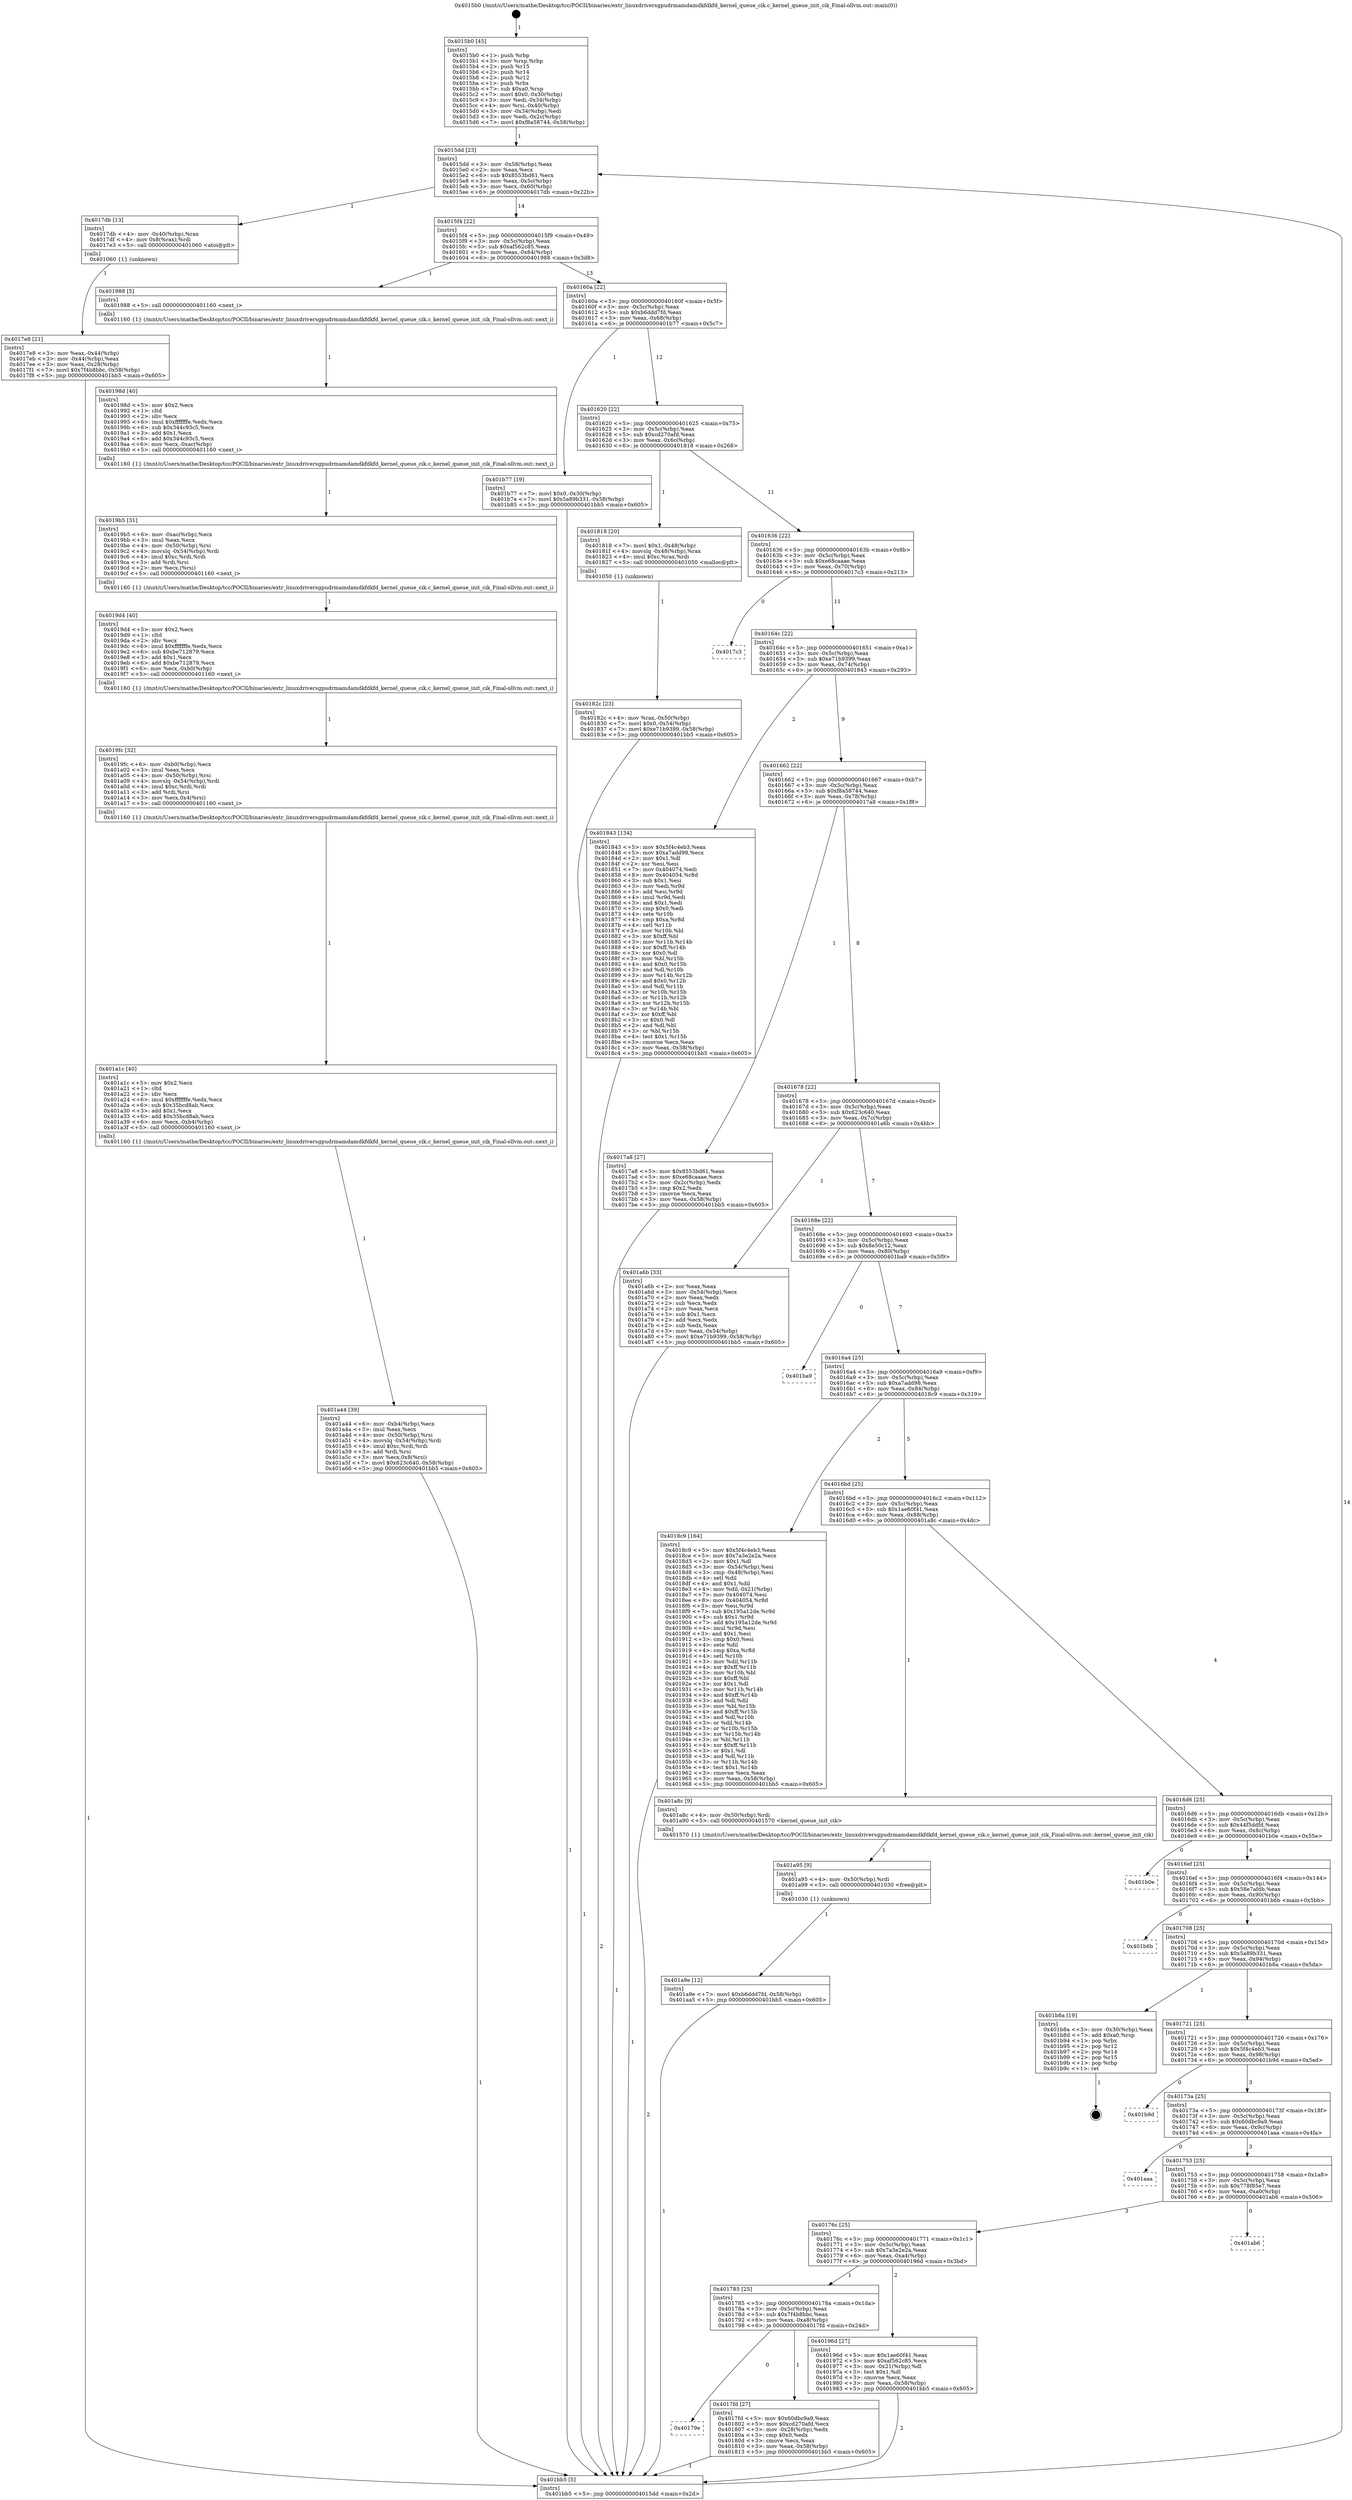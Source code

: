 digraph "0x4015b0" {
  label = "0x4015b0 (/mnt/c/Users/mathe/Desktop/tcc/POCII/binaries/extr_linuxdriversgpudrmamdamdkfdkfd_kernel_queue_cik.c_kernel_queue_init_cik_Final-ollvm.out::main(0))"
  labelloc = "t"
  node[shape=record]

  Entry [label="",width=0.3,height=0.3,shape=circle,fillcolor=black,style=filled]
  "0x4015dd" [label="{
     0x4015dd [23]\l
     | [instrs]\l
     &nbsp;&nbsp;0x4015dd \<+3\>: mov -0x58(%rbp),%eax\l
     &nbsp;&nbsp;0x4015e0 \<+2\>: mov %eax,%ecx\l
     &nbsp;&nbsp;0x4015e2 \<+6\>: sub $0x8553bd61,%ecx\l
     &nbsp;&nbsp;0x4015e8 \<+3\>: mov %eax,-0x5c(%rbp)\l
     &nbsp;&nbsp;0x4015eb \<+3\>: mov %ecx,-0x60(%rbp)\l
     &nbsp;&nbsp;0x4015ee \<+6\>: je 00000000004017db \<main+0x22b\>\l
  }"]
  "0x4017db" [label="{
     0x4017db [13]\l
     | [instrs]\l
     &nbsp;&nbsp;0x4017db \<+4\>: mov -0x40(%rbp),%rax\l
     &nbsp;&nbsp;0x4017df \<+4\>: mov 0x8(%rax),%rdi\l
     &nbsp;&nbsp;0x4017e3 \<+5\>: call 0000000000401060 \<atoi@plt\>\l
     | [calls]\l
     &nbsp;&nbsp;0x401060 \{1\} (unknown)\l
  }"]
  "0x4015f4" [label="{
     0x4015f4 [22]\l
     | [instrs]\l
     &nbsp;&nbsp;0x4015f4 \<+5\>: jmp 00000000004015f9 \<main+0x49\>\l
     &nbsp;&nbsp;0x4015f9 \<+3\>: mov -0x5c(%rbp),%eax\l
     &nbsp;&nbsp;0x4015fc \<+5\>: sub $0xaf562c85,%eax\l
     &nbsp;&nbsp;0x401601 \<+3\>: mov %eax,-0x64(%rbp)\l
     &nbsp;&nbsp;0x401604 \<+6\>: je 0000000000401988 \<main+0x3d8\>\l
  }"]
  Exit [label="",width=0.3,height=0.3,shape=circle,fillcolor=black,style=filled,peripheries=2]
  "0x401988" [label="{
     0x401988 [5]\l
     | [instrs]\l
     &nbsp;&nbsp;0x401988 \<+5\>: call 0000000000401160 \<next_i\>\l
     | [calls]\l
     &nbsp;&nbsp;0x401160 \{1\} (/mnt/c/Users/mathe/Desktop/tcc/POCII/binaries/extr_linuxdriversgpudrmamdamdkfdkfd_kernel_queue_cik.c_kernel_queue_init_cik_Final-ollvm.out::next_i)\l
  }"]
  "0x40160a" [label="{
     0x40160a [22]\l
     | [instrs]\l
     &nbsp;&nbsp;0x40160a \<+5\>: jmp 000000000040160f \<main+0x5f\>\l
     &nbsp;&nbsp;0x40160f \<+3\>: mov -0x5c(%rbp),%eax\l
     &nbsp;&nbsp;0x401612 \<+5\>: sub $0xb6ddd7fd,%eax\l
     &nbsp;&nbsp;0x401617 \<+3\>: mov %eax,-0x68(%rbp)\l
     &nbsp;&nbsp;0x40161a \<+6\>: je 0000000000401b77 \<main+0x5c7\>\l
  }"]
  "0x401a9e" [label="{
     0x401a9e [12]\l
     | [instrs]\l
     &nbsp;&nbsp;0x401a9e \<+7\>: movl $0xb6ddd7fd,-0x58(%rbp)\l
     &nbsp;&nbsp;0x401aa5 \<+5\>: jmp 0000000000401bb5 \<main+0x605\>\l
  }"]
  "0x401b77" [label="{
     0x401b77 [19]\l
     | [instrs]\l
     &nbsp;&nbsp;0x401b77 \<+7\>: movl $0x0,-0x30(%rbp)\l
     &nbsp;&nbsp;0x401b7e \<+7\>: movl $0x5a89b331,-0x58(%rbp)\l
     &nbsp;&nbsp;0x401b85 \<+5\>: jmp 0000000000401bb5 \<main+0x605\>\l
  }"]
  "0x401620" [label="{
     0x401620 [22]\l
     | [instrs]\l
     &nbsp;&nbsp;0x401620 \<+5\>: jmp 0000000000401625 \<main+0x75\>\l
     &nbsp;&nbsp;0x401625 \<+3\>: mov -0x5c(%rbp),%eax\l
     &nbsp;&nbsp;0x401628 \<+5\>: sub $0xcd270afd,%eax\l
     &nbsp;&nbsp;0x40162d \<+3\>: mov %eax,-0x6c(%rbp)\l
     &nbsp;&nbsp;0x401630 \<+6\>: je 0000000000401818 \<main+0x268\>\l
  }"]
  "0x401a95" [label="{
     0x401a95 [9]\l
     | [instrs]\l
     &nbsp;&nbsp;0x401a95 \<+4\>: mov -0x50(%rbp),%rdi\l
     &nbsp;&nbsp;0x401a99 \<+5\>: call 0000000000401030 \<free@plt\>\l
     | [calls]\l
     &nbsp;&nbsp;0x401030 \{1\} (unknown)\l
  }"]
  "0x401818" [label="{
     0x401818 [20]\l
     | [instrs]\l
     &nbsp;&nbsp;0x401818 \<+7\>: movl $0x1,-0x48(%rbp)\l
     &nbsp;&nbsp;0x40181f \<+4\>: movslq -0x48(%rbp),%rax\l
     &nbsp;&nbsp;0x401823 \<+4\>: imul $0xc,%rax,%rdi\l
     &nbsp;&nbsp;0x401827 \<+5\>: call 0000000000401050 \<malloc@plt\>\l
     | [calls]\l
     &nbsp;&nbsp;0x401050 \{1\} (unknown)\l
  }"]
  "0x401636" [label="{
     0x401636 [22]\l
     | [instrs]\l
     &nbsp;&nbsp;0x401636 \<+5\>: jmp 000000000040163b \<main+0x8b\>\l
     &nbsp;&nbsp;0x40163b \<+3\>: mov -0x5c(%rbp),%eax\l
     &nbsp;&nbsp;0x40163e \<+5\>: sub $0xe68caaae,%eax\l
     &nbsp;&nbsp;0x401643 \<+3\>: mov %eax,-0x70(%rbp)\l
     &nbsp;&nbsp;0x401646 \<+6\>: je 00000000004017c3 \<main+0x213\>\l
  }"]
  "0x401a44" [label="{
     0x401a44 [39]\l
     | [instrs]\l
     &nbsp;&nbsp;0x401a44 \<+6\>: mov -0xb4(%rbp),%ecx\l
     &nbsp;&nbsp;0x401a4a \<+3\>: imul %eax,%ecx\l
     &nbsp;&nbsp;0x401a4d \<+4\>: mov -0x50(%rbp),%rsi\l
     &nbsp;&nbsp;0x401a51 \<+4\>: movslq -0x54(%rbp),%rdi\l
     &nbsp;&nbsp;0x401a55 \<+4\>: imul $0xc,%rdi,%rdi\l
     &nbsp;&nbsp;0x401a59 \<+3\>: add %rdi,%rsi\l
     &nbsp;&nbsp;0x401a5c \<+3\>: mov %ecx,0x8(%rsi)\l
     &nbsp;&nbsp;0x401a5f \<+7\>: movl $0x623c640,-0x58(%rbp)\l
     &nbsp;&nbsp;0x401a66 \<+5\>: jmp 0000000000401bb5 \<main+0x605\>\l
  }"]
  "0x4017c3" [label="{
     0x4017c3\l
  }", style=dashed]
  "0x40164c" [label="{
     0x40164c [22]\l
     | [instrs]\l
     &nbsp;&nbsp;0x40164c \<+5\>: jmp 0000000000401651 \<main+0xa1\>\l
     &nbsp;&nbsp;0x401651 \<+3\>: mov -0x5c(%rbp),%eax\l
     &nbsp;&nbsp;0x401654 \<+5\>: sub $0xe71b9399,%eax\l
     &nbsp;&nbsp;0x401659 \<+3\>: mov %eax,-0x74(%rbp)\l
     &nbsp;&nbsp;0x40165c \<+6\>: je 0000000000401843 \<main+0x293\>\l
  }"]
  "0x401a1c" [label="{
     0x401a1c [40]\l
     | [instrs]\l
     &nbsp;&nbsp;0x401a1c \<+5\>: mov $0x2,%ecx\l
     &nbsp;&nbsp;0x401a21 \<+1\>: cltd\l
     &nbsp;&nbsp;0x401a22 \<+2\>: idiv %ecx\l
     &nbsp;&nbsp;0x401a24 \<+6\>: imul $0xfffffffe,%edx,%ecx\l
     &nbsp;&nbsp;0x401a2a \<+6\>: sub $0x35bcd8ab,%ecx\l
     &nbsp;&nbsp;0x401a30 \<+3\>: add $0x1,%ecx\l
     &nbsp;&nbsp;0x401a33 \<+6\>: add $0x35bcd8ab,%ecx\l
     &nbsp;&nbsp;0x401a39 \<+6\>: mov %ecx,-0xb4(%rbp)\l
     &nbsp;&nbsp;0x401a3f \<+5\>: call 0000000000401160 \<next_i\>\l
     | [calls]\l
     &nbsp;&nbsp;0x401160 \{1\} (/mnt/c/Users/mathe/Desktop/tcc/POCII/binaries/extr_linuxdriversgpudrmamdamdkfdkfd_kernel_queue_cik.c_kernel_queue_init_cik_Final-ollvm.out::next_i)\l
  }"]
  "0x401843" [label="{
     0x401843 [134]\l
     | [instrs]\l
     &nbsp;&nbsp;0x401843 \<+5\>: mov $0x5f4c4eb3,%eax\l
     &nbsp;&nbsp;0x401848 \<+5\>: mov $0xa7add98,%ecx\l
     &nbsp;&nbsp;0x40184d \<+2\>: mov $0x1,%dl\l
     &nbsp;&nbsp;0x40184f \<+2\>: xor %esi,%esi\l
     &nbsp;&nbsp;0x401851 \<+7\>: mov 0x404074,%edi\l
     &nbsp;&nbsp;0x401858 \<+8\>: mov 0x404054,%r8d\l
     &nbsp;&nbsp;0x401860 \<+3\>: sub $0x1,%esi\l
     &nbsp;&nbsp;0x401863 \<+3\>: mov %edi,%r9d\l
     &nbsp;&nbsp;0x401866 \<+3\>: add %esi,%r9d\l
     &nbsp;&nbsp;0x401869 \<+4\>: imul %r9d,%edi\l
     &nbsp;&nbsp;0x40186d \<+3\>: and $0x1,%edi\l
     &nbsp;&nbsp;0x401870 \<+3\>: cmp $0x0,%edi\l
     &nbsp;&nbsp;0x401873 \<+4\>: sete %r10b\l
     &nbsp;&nbsp;0x401877 \<+4\>: cmp $0xa,%r8d\l
     &nbsp;&nbsp;0x40187b \<+4\>: setl %r11b\l
     &nbsp;&nbsp;0x40187f \<+3\>: mov %r10b,%bl\l
     &nbsp;&nbsp;0x401882 \<+3\>: xor $0xff,%bl\l
     &nbsp;&nbsp;0x401885 \<+3\>: mov %r11b,%r14b\l
     &nbsp;&nbsp;0x401888 \<+4\>: xor $0xff,%r14b\l
     &nbsp;&nbsp;0x40188c \<+3\>: xor $0x0,%dl\l
     &nbsp;&nbsp;0x40188f \<+3\>: mov %bl,%r15b\l
     &nbsp;&nbsp;0x401892 \<+4\>: and $0x0,%r15b\l
     &nbsp;&nbsp;0x401896 \<+3\>: and %dl,%r10b\l
     &nbsp;&nbsp;0x401899 \<+3\>: mov %r14b,%r12b\l
     &nbsp;&nbsp;0x40189c \<+4\>: and $0x0,%r12b\l
     &nbsp;&nbsp;0x4018a0 \<+3\>: and %dl,%r11b\l
     &nbsp;&nbsp;0x4018a3 \<+3\>: or %r10b,%r15b\l
     &nbsp;&nbsp;0x4018a6 \<+3\>: or %r11b,%r12b\l
     &nbsp;&nbsp;0x4018a9 \<+3\>: xor %r12b,%r15b\l
     &nbsp;&nbsp;0x4018ac \<+3\>: or %r14b,%bl\l
     &nbsp;&nbsp;0x4018af \<+3\>: xor $0xff,%bl\l
     &nbsp;&nbsp;0x4018b2 \<+3\>: or $0x0,%dl\l
     &nbsp;&nbsp;0x4018b5 \<+2\>: and %dl,%bl\l
     &nbsp;&nbsp;0x4018b7 \<+3\>: or %bl,%r15b\l
     &nbsp;&nbsp;0x4018ba \<+4\>: test $0x1,%r15b\l
     &nbsp;&nbsp;0x4018be \<+3\>: cmovne %ecx,%eax\l
     &nbsp;&nbsp;0x4018c1 \<+3\>: mov %eax,-0x58(%rbp)\l
     &nbsp;&nbsp;0x4018c4 \<+5\>: jmp 0000000000401bb5 \<main+0x605\>\l
  }"]
  "0x401662" [label="{
     0x401662 [22]\l
     | [instrs]\l
     &nbsp;&nbsp;0x401662 \<+5\>: jmp 0000000000401667 \<main+0xb7\>\l
     &nbsp;&nbsp;0x401667 \<+3\>: mov -0x5c(%rbp),%eax\l
     &nbsp;&nbsp;0x40166a \<+5\>: sub $0xf8a58744,%eax\l
     &nbsp;&nbsp;0x40166f \<+3\>: mov %eax,-0x78(%rbp)\l
     &nbsp;&nbsp;0x401672 \<+6\>: je 00000000004017a8 \<main+0x1f8\>\l
  }"]
  "0x4019fc" [label="{
     0x4019fc [32]\l
     | [instrs]\l
     &nbsp;&nbsp;0x4019fc \<+6\>: mov -0xb0(%rbp),%ecx\l
     &nbsp;&nbsp;0x401a02 \<+3\>: imul %eax,%ecx\l
     &nbsp;&nbsp;0x401a05 \<+4\>: mov -0x50(%rbp),%rsi\l
     &nbsp;&nbsp;0x401a09 \<+4\>: movslq -0x54(%rbp),%rdi\l
     &nbsp;&nbsp;0x401a0d \<+4\>: imul $0xc,%rdi,%rdi\l
     &nbsp;&nbsp;0x401a11 \<+3\>: add %rdi,%rsi\l
     &nbsp;&nbsp;0x401a14 \<+3\>: mov %ecx,0x4(%rsi)\l
     &nbsp;&nbsp;0x401a17 \<+5\>: call 0000000000401160 \<next_i\>\l
     | [calls]\l
     &nbsp;&nbsp;0x401160 \{1\} (/mnt/c/Users/mathe/Desktop/tcc/POCII/binaries/extr_linuxdriversgpudrmamdamdkfdkfd_kernel_queue_cik.c_kernel_queue_init_cik_Final-ollvm.out::next_i)\l
  }"]
  "0x4017a8" [label="{
     0x4017a8 [27]\l
     | [instrs]\l
     &nbsp;&nbsp;0x4017a8 \<+5\>: mov $0x8553bd61,%eax\l
     &nbsp;&nbsp;0x4017ad \<+5\>: mov $0xe68caaae,%ecx\l
     &nbsp;&nbsp;0x4017b2 \<+3\>: mov -0x2c(%rbp),%edx\l
     &nbsp;&nbsp;0x4017b5 \<+3\>: cmp $0x2,%edx\l
     &nbsp;&nbsp;0x4017b8 \<+3\>: cmovne %ecx,%eax\l
     &nbsp;&nbsp;0x4017bb \<+3\>: mov %eax,-0x58(%rbp)\l
     &nbsp;&nbsp;0x4017be \<+5\>: jmp 0000000000401bb5 \<main+0x605\>\l
  }"]
  "0x401678" [label="{
     0x401678 [22]\l
     | [instrs]\l
     &nbsp;&nbsp;0x401678 \<+5\>: jmp 000000000040167d \<main+0xcd\>\l
     &nbsp;&nbsp;0x40167d \<+3\>: mov -0x5c(%rbp),%eax\l
     &nbsp;&nbsp;0x401680 \<+5\>: sub $0x623c640,%eax\l
     &nbsp;&nbsp;0x401685 \<+3\>: mov %eax,-0x7c(%rbp)\l
     &nbsp;&nbsp;0x401688 \<+6\>: je 0000000000401a6b \<main+0x4bb\>\l
  }"]
  "0x401bb5" [label="{
     0x401bb5 [5]\l
     | [instrs]\l
     &nbsp;&nbsp;0x401bb5 \<+5\>: jmp 00000000004015dd \<main+0x2d\>\l
  }"]
  "0x4015b0" [label="{
     0x4015b0 [45]\l
     | [instrs]\l
     &nbsp;&nbsp;0x4015b0 \<+1\>: push %rbp\l
     &nbsp;&nbsp;0x4015b1 \<+3\>: mov %rsp,%rbp\l
     &nbsp;&nbsp;0x4015b4 \<+2\>: push %r15\l
     &nbsp;&nbsp;0x4015b6 \<+2\>: push %r14\l
     &nbsp;&nbsp;0x4015b8 \<+2\>: push %r12\l
     &nbsp;&nbsp;0x4015ba \<+1\>: push %rbx\l
     &nbsp;&nbsp;0x4015bb \<+7\>: sub $0xa0,%rsp\l
     &nbsp;&nbsp;0x4015c2 \<+7\>: movl $0x0,-0x30(%rbp)\l
     &nbsp;&nbsp;0x4015c9 \<+3\>: mov %edi,-0x34(%rbp)\l
     &nbsp;&nbsp;0x4015cc \<+4\>: mov %rsi,-0x40(%rbp)\l
     &nbsp;&nbsp;0x4015d0 \<+3\>: mov -0x34(%rbp),%edi\l
     &nbsp;&nbsp;0x4015d3 \<+3\>: mov %edi,-0x2c(%rbp)\l
     &nbsp;&nbsp;0x4015d6 \<+7\>: movl $0xf8a58744,-0x58(%rbp)\l
  }"]
  "0x4017e8" [label="{
     0x4017e8 [21]\l
     | [instrs]\l
     &nbsp;&nbsp;0x4017e8 \<+3\>: mov %eax,-0x44(%rbp)\l
     &nbsp;&nbsp;0x4017eb \<+3\>: mov -0x44(%rbp),%eax\l
     &nbsp;&nbsp;0x4017ee \<+3\>: mov %eax,-0x28(%rbp)\l
     &nbsp;&nbsp;0x4017f1 \<+7\>: movl $0x7f4b8bbc,-0x58(%rbp)\l
     &nbsp;&nbsp;0x4017f8 \<+5\>: jmp 0000000000401bb5 \<main+0x605\>\l
  }"]
  "0x4019d4" [label="{
     0x4019d4 [40]\l
     | [instrs]\l
     &nbsp;&nbsp;0x4019d4 \<+5\>: mov $0x2,%ecx\l
     &nbsp;&nbsp;0x4019d9 \<+1\>: cltd\l
     &nbsp;&nbsp;0x4019da \<+2\>: idiv %ecx\l
     &nbsp;&nbsp;0x4019dc \<+6\>: imul $0xfffffffe,%edx,%ecx\l
     &nbsp;&nbsp;0x4019e2 \<+6\>: sub $0xbe712879,%ecx\l
     &nbsp;&nbsp;0x4019e8 \<+3\>: add $0x1,%ecx\l
     &nbsp;&nbsp;0x4019eb \<+6\>: add $0xbe712879,%ecx\l
     &nbsp;&nbsp;0x4019f1 \<+6\>: mov %ecx,-0xb0(%rbp)\l
     &nbsp;&nbsp;0x4019f7 \<+5\>: call 0000000000401160 \<next_i\>\l
     | [calls]\l
     &nbsp;&nbsp;0x401160 \{1\} (/mnt/c/Users/mathe/Desktop/tcc/POCII/binaries/extr_linuxdriversgpudrmamdamdkfdkfd_kernel_queue_cik.c_kernel_queue_init_cik_Final-ollvm.out::next_i)\l
  }"]
  "0x401a6b" [label="{
     0x401a6b [33]\l
     | [instrs]\l
     &nbsp;&nbsp;0x401a6b \<+2\>: xor %eax,%eax\l
     &nbsp;&nbsp;0x401a6d \<+3\>: mov -0x54(%rbp),%ecx\l
     &nbsp;&nbsp;0x401a70 \<+2\>: mov %eax,%edx\l
     &nbsp;&nbsp;0x401a72 \<+2\>: sub %ecx,%edx\l
     &nbsp;&nbsp;0x401a74 \<+2\>: mov %eax,%ecx\l
     &nbsp;&nbsp;0x401a76 \<+3\>: sub $0x1,%ecx\l
     &nbsp;&nbsp;0x401a79 \<+2\>: add %ecx,%edx\l
     &nbsp;&nbsp;0x401a7b \<+2\>: sub %edx,%eax\l
     &nbsp;&nbsp;0x401a7d \<+3\>: mov %eax,-0x54(%rbp)\l
     &nbsp;&nbsp;0x401a80 \<+7\>: movl $0xe71b9399,-0x58(%rbp)\l
     &nbsp;&nbsp;0x401a87 \<+5\>: jmp 0000000000401bb5 \<main+0x605\>\l
  }"]
  "0x40168e" [label="{
     0x40168e [22]\l
     | [instrs]\l
     &nbsp;&nbsp;0x40168e \<+5\>: jmp 0000000000401693 \<main+0xe3\>\l
     &nbsp;&nbsp;0x401693 \<+3\>: mov -0x5c(%rbp),%eax\l
     &nbsp;&nbsp;0x401696 \<+5\>: sub $0x8e50c12,%eax\l
     &nbsp;&nbsp;0x40169b \<+3\>: mov %eax,-0x80(%rbp)\l
     &nbsp;&nbsp;0x40169e \<+6\>: je 0000000000401ba9 \<main+0x5f9\>\l
  }"]
  "0x4019b5" [label="{
     0x4019b5 [31]\l
     | [instrs]\l
     &nbsp;&nbsp;0x4019b5 \<+6\>: mov -0xac(%rbp),%ecx\l
     &nbsp;&nbsp;0x4019bb \<+3\>: imul %eax,%ecx\l
     &nbsp;&nbsp;0x4019be \<+4\>: mov -0x50(%rbp),%rsi\l
     &nbsp;&nbsp;0x4019c2 \<+4\>: movslq -0x54(%rbp),%rdi\l
     &nbsp;&nbsp;0x4019c6 \<+4\>: imul $0xc,%rdi,%rdi\l
     &nbsp;&nbsp;0x4019ca \<+3\>: add %rdi,%rsi\l
     &nbsp;&nbsp;0x4019cd \<+2\>: mov %ecx,(%rsi)\l
     &nbsp;&nbsp;0x4019cf \<+5\>: call 0000000000401160 \<next_i\>\l
     | [calls]\l
     &nbsp;&nbsp;0x401160 \{1\} (/mnt/c/Users/mathe/Desktop/tcc/POCII/binaries/extr_linuxdriversgpudrmamdamdkfdkfd_kernel_queue_cik.c_kernel_queue_init_cik_Final-ollvm.out::next_i)\l
  }"]
  "0x401ba9" [label="{
     0x401ba9\l
  }", style=dashed]
  "0x4016a4" [label="{
     0x4016a4 [25]\l
     | [instrs]\l
     &nbsp;&nbsp;0x4016a4 \<+5\>: jmp 00000000004016a9 \<main+0xf9\>\l
     &nbsp;&nbsp;0x4016a9 \<+3\>: mov -0x5c(%rbp),%eax\l
     &nbsp;&nbsp;0x4016ac \<+5\>: sub $0xa7add98,%eax\l
     &nbsp;&nbsp;0x4016b1 \<+6\>: mov %eax,-0x84(%rbp)\l
     &nbsp;&nbsp;0x4016b7 \<+6\>: je 00000000004018c9 \<main+0x319\>\l
  }"]
  "0x40198d" [label="{
     0x40198d [40]\l
     | [instrs]\l
     &nbsp;&nbsp;0x40198d \<+5\>: mov $0x2,%ecx\l
     &nbsp;&nbsp;0x401992 \<+1\>: cltd\l
     &nbsp;&nbsp;0x401993 \<+2\>: idiv %ecx\l
     &nbsp;&nbsp;0x401995 \<+6\>: imul $0xfffffffe,%edx,%ecx\l
     &nbsp;&nbsp;0x40199b \<+6\>: sub $0x344c93c5,%ecx\l
     &nbsp;&nbsp;0x4019a1 \<+3\>: add $0x1,%ecx\l
     &nbsp;&nbsp;0x4019a4 \<+6\>: add $0x344c93c5,%ecx\l
     &nbsp;&nbsp;0x4019aa \<+6\>: mov %ecx,-0xac(%rbp)\l
     &nbsp;&nbsp;0x4019b0 \<+5\>: call 0000000000401160 \<next_i\>\l
     | [calls]\l
     &nbsp;&nbsp;0x401160 \{1\} (/mnt/c/Users/mathe/Desktop/tcc/POCII/binaries/extr_linuxdriversgpudrmamdamdkfdkfd_kernel_queue_cik.c_kernel_queue_init_cik_Final-ollvm.out::next_i)\l
  }"]
  "0x4018c9" [label="{
     0x4018c9 [164]\l
     | [instrs]\l
     &nbsp;&nbsp;0x4018c9 \<+5\>: mov $0x5f4c4eb3,%eax\l
     &nbsp;&nbsp;0x4018ce \<+5\>: mov $0x7a3e2e2a,%ecx\l
     &nbsp;&nbsp;0x4018d3 \<+2\>: mov $0x1,%dl\l
     &nbsp;&nbsp;0x4018d5 \<+3\>: mov -0x54(%rbp),%esi\l
     &nbsp;&nbsp;0x4018d8 \<+3\>: cmp -0x48(%rbp),%esi\l
     &nbsp;&nbsp;0x4018db \<+4\>: setl %dil\l
     &nbsp;&nbsp;0x4018df \<+4\>: and $0x1,%dil\l
     &nbsp;&nbsp;0x4018e3 \<+4\>: mov %dil,-0x21(%rbp)\l
     &nbsp;&nbsp;0x4018e7 \<+7\>: mov 0x404074,%esi\l
     &nbsp;&nbsp;0x4018ee \<+8\>: mov 0x404054,%r8d\l
     &nbsp;&nbsp;0x4018f6 \<+3\>: mov %esi,%r9d\l
     &nbsp;&nbsp;0x4018f9 \<+7\>: sub $0x195a12de,%r9d\l
     &nbsp;&nbsp;0x401900 \<+4\>: sub $0x1,%r9d\l
     &nbsp;&nbsp;0x401904 \<+7\>: add $0x195a12de,%r9d\l
     &nbsp;&nbsp;0x40190b \<+4\>: imul %r9d,%esi\l
     &nbsp;&nbsp;0x40190f \<+3\>: and $0x1,%esi\l
     &nbsp;&nbsp;0x401912 \<+3\>: cmp $0x0,%esi\l
     &nbsp;&nbsp;0x401915 \<+4\>: sete %dil\l
     &nbsp;&nbsp;0x401919 \<+4\>: cmp $0xa,%r8d\l
     &nbsp;&nbsp;0x40191d \<+4\>: setl %r10b\l
     &nbsp;&nbsp;0x401921 \<+3\>: mov %dil,%r11b\l
     &nbsp;&nbsp;0x401924 \<+4\>: xor $0xff,%r11b\l
     &nbsp;&nbsp;0x401928 \<+3\>: mov %r10b,%bl\l
     &nbsp;&nbsp;0x40192b \<+3\>: xor $0xff,%bl\l
     &nbsp;&nbsp;0x40192e \<+3\>: xor $0x1,%dl\l
     &nbsp;&nbsp;0x401931 \<+3\>: mov %r11b,%r14b\l
     &nbsp;&nbsp;0x401934 \<+4\>: and $0xff,%r14b\l
     &nbsp;&nbsp;0x401938 \<+3\>: and %dl,%dil\l
     &nbsp;&nbsp;0x40193b \<+3\>: mov %bl,%r15b\l
     &nbsp;&nbsp;0x40193e \<+4\>: and $0xff,%r15b\l
     &nbsp;&nbsp;0x401942 \<+3\>: and %dl,%r10b\l
     &nbsp;&nbsp;0x401945 \<+3\>: or %dil,%r14b\l
     &nbsp;&nbsp;0x401948 \<+3\>: or %r10b,%r15b\l
     &nbsp;&nbsp;0x40194b \<+3\>: xor %r15b,%r14b\l
     &nbsp;&nbsp;0x40194e \<+3\>: or %bl,%r11b\l
     &nbsp;&nbsp;0x401951 \<+4\>: xor $0xff,%r11b\l
     &nbsp;&nbsp;0x401955 \<+3\>: or $0x1,%dl\l
     &nbsp;&nbsp;0x401958 \<+3\>: and %dl,%r11b\l
     &nbsp;&nbsp;0x40195b \<+3\>: or %r11b,%r14b\l
     &nbsp;&nbsp;0x40195e \<+4\>: test $0x1,%r14b\l
     &nbsp;&nbsp;0x401962 \<+3\>: cmovne %ecx,%eax\l
     &nbsp;&nbsp;0x401965 \<+3\>: mov %eax,-0x58(%rbp)\l
     &nbsp;&nbsp;0x401968 \<+5\>: jmp 0000000000401bb5 \<main+0x605\>\l
  }"]
  "0x4016bd" [label="{
     0x4016bd [25]\l
     | [instrs]\l
     &nbsp;&nbsp;0x4016bd \<+5\>: jmp 00000000004016c2 \<main+0x112\>\l
     &nbsp;&nbsp;0x4016c2 \<+3\>: mov -0x5c(%rbp),%eax\l
     &nbsp;&nbsp;0x4016c5 \<+5\>: sub $0x1ae60f41,%eax\l
     &nbsp;&nbsp;0x4016ca \<+6\>: mov %eax,-0x88(%rbp)\l
     &nbsp;&nbsp;0x4016d0 \<+6\>: je 0000000000401a8c \<main+0x4dc\>\l
  }"]
  "0x40182c" [label="{
     0x40182c [23]\l
     | [instrs]\l
     &nbsp;&nbsp;0x40182c \<+4\>: mov %rax,-0x50(%rbp)\l
     &nbsp;&nbsp;0x401830 \<+7\>: movl $0x0,-0x54(%rbp)\l
     &nbsp;&nbsp;0x401837 \<+7\>: movl $0xe71b9399,-0x58(%rbp)\l
     &nbsp;&nbsp;0x40183e \<+5\>: jmp 0000000000401bb5 \<main+0x605\>\l
  }"]
  "0x401a8c" [label="{
     0x401a8c [9]\l
     | [instrs]\l
     &nbsp;&nbsp;0x401a8c \<+4\>: mov -0x50(%rbp),%rdi\l
     &nbsp;&nbsp;0x401a90 \<+5\>: call 0000000000401570 \<kernel_queue_init_cik\>\l
     | [calls]\l
     &nbsp;&nbsp;0x401570 \{1\} (/mnt/c/Users/mathe/Desktop/tcc/POCII/binaries/extr_linuxdriversgpudrmamdamdkfdkfd_kernel_queue_cik.c_kernel_queue_init_cik_Final-ollvm.out::kernel_queue_init_cik)\l
  }"]
  "0x4016d6" [label="{
     0x4016d6 [25]\l
     | [instrs]\l
     &nbsp;&nbsp;0x4016d6 \<+5\>: jmp 00000000004016db \<main+0x12b\>\l
     &nbsp;&nbsp;0x4016db \<+3\>: mov -0x5c(%rbp),%eax\l
     &nbsp;&nbsp;0x4016de \<+5\>: sub $0x44f5ddfd,%eax\l
     &nbsp;&nbsp;0x4016e3 \<+6\>: mov %eax,-0x8c(%rbp)\l
     &nbsp;&nbsp;0x4016e9 \<+6\>: je 0000000000401b0e \<main+0x55e\>\l
  }"]
  "0x40179e" [label="{
     0x40179e\l
  }", style=dashed]
  "0x401b0e" [label="{
     0x401b0e\l
  }", style=dashed]
  "0x4016ef" [label="{
     0x4016ef [25]\l
     | [instrs]\l
     &nbsp;&nbsp;0x4016ef \<+5\>: jmp 00000000004016f4 \<main+0x144\>\l
     &nbsp;&nbsp;0x4016f4 \<+3\>: mov -0x5c(%rbp),%eax\l
     &nbsp;&nbsp;0x4016f7 \<+5\>: sub $0x58e7afdb,%eax\l
     &nbsp;&nbsp;0x4016fc \<+6\>: mov %eax,-0x90(%rbp)\l
     &nbsp;&nbsp;0x401702 \<+6\>: je 0000000000401b6b \<main+0x5bb\>\l
  }"]
  "0x4017fd" [label="{
     0x4017fd [27]\l
     | [instrs]\l
     &nbsp;&nbsp;0x4017fd \<+5\>: mov $0x60dbc9a9,%eax\l
     &nbsp;&nbsp;0x401802 \<+5\>: mov $0xcd270afd,%ecx\l
     &nbsp;&nbsp;0x401807 \<+3\>: mov -0x28(%rbp),%edx\l
     &nbsp;&nbsp;0x40180a \<+3\>: cmp $0x0,%edx\l
     &nbsp;&nbsp;0x40180d \<+3\>: cmove %ecx,%eax\l
     &nbsp;&nbsp;0x401810 \<+3\>: mov %eax,-0x58(%rbp)\l
     &nbsp;&nbsp;0x401813 \<+5\>: jmp 0000000000401bb5 \<main+0x605\>\l
  }"]
  "0x401b6b" [label="{
     0x401b6b\l
  }", style=dashed]
  "0x401708" [label="{
     0x401708 [25]\l
     | [instrs]\l
     &nbsp;&nbsp;0x401708 \<+5\>: jmp 000000000040170d \<main+0x15d\>\l
     &nbsp;&nbsp;0x40170d \<+3\>: mov -0x5c(%rbp),%eax\l
     &nbsp;&nbsp;0x401710 \<+5\>: sub $0x5a89b331,%eax\l
     &nbsp;&nbsp;0x401715 \<+6\>: mov %eax,-0x94(%rbp)\l
     &nbsp;&nbsp;0x40171b \<+6\>: je 0000000000401b8a \<main+0x5da\>\l
  }"]
  "0x401785" [label="{
     0x401785 [25]\l
     | [instrs]\l
     &nbsp;&nbsp;0x401785 \<+5\>: jmp 000000000040178a \<main+0x1da\>\l
     &nbsp;&nbsp;0x40178a \<+3\>: mov -0x5c(%rbp),%eax\l
     &nbsp;&nbsp;0x40178d \<+5\>: sub $0x7f4b8bbc,%eax\l
     &nbsp;&nbsp;0x401792 \<+6\>: mov %eax,-0xa8(%rbp)\l
     &nbsp;&nbsp;0x401798 \<+6\>: je 00000000004017fd \<main+0x24d\>\l
  }"]
  "0x401b8a" [label="{
     0x401b8a [19]\l
     | [instrs]\l
     &nbsp;&nbsp;0x401b8a \<+3\>: mov -0x30(%rbp),%eax\l
     &nbsp;&nbsp;0x401b8d \<+7\>: add $0xa0,%rsp\l
     &nbsp;&nbsp;0x401b94 \<+1\>: pop %rbx\l
     &nbsp;&nbsp;0x401b95 \<+2\>: pop %r12\l
     &nbsp;&nbsp;0x401b97 \<+2\>: pop %r14\l
     &nbsp;&nbsp;0x401b99 \<+2\>: pop %r15\l
     &nbsp;&nbsp;0x401b9b \<+1\>: pop %rbp\l
     &nbsp;&nbsp;0x401b9c \<+1\>: ret\l
  }"]
  "0x401721" [label="{
     0x401721 [25]\l
     | [instrs]\l
     &nbsp;&nbsp;0x401721 \<+5\>: jmp 0000000000401726 \<main+0x176\>\l
     &nbsp;&nbsp;0x401726 \<+3\>: mov -0x5c(%rbp),%eax\l
     &nbsp;&nbsp;0x401729 \<+5\>: sub $0x5f4c4eb3,%eax\l
     &nbsp;&nbsp;0x40172e \<+6\>: mov %eax,-0x98(%rbp)\l
     &nbsp;&nbsp;0x401734 \<+6\>: je 0000000000401b9d \<main+0x5ed\>\l
  }"]
  "0x40196d" [label="{
     0x40196d [27]\l
     | [instrs]\l
     &nbsp;&nbsp;0x40196d \<+5\>: mov $0x1ae60f41,%eax\l
     &nbsp;&nbsp;0x401972 \<+5\>: mov $0xaf562c85,%ecx\l
     &nbsp;&nbsp;0x401977 \<+3\>: mov -0x21(%rbp),%dl\l
     &nbsp;&nbsp;0x40197a \<+3\>: test $0x1,%dl\l
     &nbsp;&nbsp;0x40197d \<+3\>: cmovne %ecx,%eax\l
     &nbsp;&nbsp;0x401980 \<+3\>: mov %eax,-0x58(%rbp)\l
     &nbsp;&nbsp;0x401983 \<+5\>: jmp 0000000000401bb5 \<main+0x605\>\l
  }"]
  "0x401b9d" [label="{
     0x401b9d\l
  }", style=dashed]
  "0x40173a" [label="{
     0x40173a [25]\l
     | [instrs]\l
     &nbsp;&nbsp;0x40173a \<+5\>: jmp 000000000040173f \<main+0x18f\>\l
     &nbsp;&nbsp;0x40173f \<+3\>: mov -0x5c(%rbp),%eax\l
     &nbsp;&nbsp;0x401742 \<+5\>: sub $0x60dbc9a9,%eax\l
     &nbsp;&nbsp;0x401747 \<+6\>: mov %eax,-0x9c(%rbp)\l
     &nbsp;&nbsp;0x40174d \<+6\>: je 0000000000401aaa \<main+0x4fa\>\l
  }"]
  "0x40176c" [label="{
     0x40176c [25]\l
     | [instrs]\l
     &nbsp;&nbsp;0x40176c \<+5\>: jmp 0000000000401771 \<main+0x1c1\>\l
     &nbsp;&nbsp;0x401771 \<+3\>: mov -0x5c(%rbp),%eax\l
     &nbsp;&nbsp;0x401774 \<+5\>: sub $0x7a3e2e2a,%eax\l
     &nbsp;&nbsp;0x401779 \<+6\>: mov %eax,-0xa4(%rbp)\l
     &nbsp;&nbsp;0x40177f \<+6\>: je 000000000040196d \<main+0x3bd\>\l
  }"]
  "0x401aaa" [label="{
     0x401aaa\l
  }", style=dashed]
  "0x401753" [label="{
     0x401753 [25]\l
     | [instrs]\l
     &nbsp;&nbsp;0x401753 \<+5\>: jmp 0000000000401758 \<main+0x1a8\>\l
     &nbsp;&nbsp;0x401758 \<+3\>: mov -0x5c(%rbp),%eax\l
     &nbsp;&nbsp;0x40175b \<+5\>: sub $0x778f85e7,%eax\l
     &nbsp;&nbsp;0x401760 \<+6\>: mov %eax,-0xa0(%rbp)\l
     &nbsp;&nbsp;0x401766 \<+6\>: je 0000000000401ab6 \<main+0x506\>\l
  }"]
  "0x401ab6" [label="{
     0x401ab6\l
  }", style=dashed]
  Entry -> "0x4015b0" [label=" 1"]
  "0x4015dd" -> "0x4017db" [label=" 1"]
  "0x4015dd" -> "0x4015f4" [label=" 14"]
  "0x401b8a" -> Exit [label=" 1"]
  "0x4015f4" -> "0x401988" [label=" 1"]
  "0x4015f4" -> "0x40160a" [label=" 13"]
  "0x401b77" -> "0x401bb5" [label=" 1"]
  "0x40160a" -> "0x401b77" [label=" 1"]
  "0x40160a" -> "0x401620" [label=" 12"]
  "0x401a9e" -> "0x401bb5" [label=" 1"]
  "0x401620" -> "0x401818" [label=" 1"]
  "0x401620" -> "0x401636" [label=" 11"]
  "0x401a95" -> "0x401a9e" [label=" 1"]
  "0x401636" -> "0x4017c3" [label=" 0"]
  "0x401636" -> "0x40164c" [label=" 11"]
  "0x401a8c" -> "0x401a95" [label=" 1"]
  "0x40164c" -> "0x401843" [label=" 2"]
  "0x40164c" -> "0x401662" [label=" 9"]
  "0x401a6b" -> "0x401bb5" [label=" 1"]
  "0x401662" -> "0x4017a8" [label=" 1"]
  "0x401662" -> "0x401678" [label=" 8"]
  "0x4017a8" -> "0x401bb5" [label=" 1"]
  "0x4015b0" -> "0x4015dd" [label=" 1"]
  "0x401bb5" -> "0x4015dd" [label=" 14"]
  "0x4017db" -> "0x4017e8" [label=" 1"]
  "0x4017e8" -> "0x401bb5" [label=" 1"]
  "0x401a44" -> "0x401bb5" [label=" 1"]
  "0x401678" -> "0x401a6b" [label=" 1"]
  "0x401678" -> "0x40168e" [label=" 7"]
  "0x401a1c" -> "0x401a44" [label=" 1"]
  "0x40168e" -> "0x401ba9" [label=" 0"]
  "0x40168e" -> "0x4016a4" [label=" 7"]
  "0x4019fc" -> "0x401a1c" [label=" 1"]
  "0x4016a4" -> "0x4018c9" [label=" 2"]
  "0x4016a4" -> "0x4016bd" [label=" 5"]
  "0x4019d4" -> "0x4019fc" [label=" 1"]
  "0x4016bd" -> "0x401a8c" [label=" 1"]
  "0x4016bd" -> "0x4016d6" [label=" 4"]
  "0x4019b5" -> "0x4019d4" [label=" 1"]
  "0x4016d6" -> "0x401b0e" [label=" 0"]
  "0x4016d6" -> "0x4016ef" [label=" 4"]
  "0x40198d" -> "0x4019b5" [label=" 1"]
  "0x4016ef" -> "0x401b6b" [label=" 0"]
  "0x4016ef" -> "0x401708" [label=" 4"]
  "0x401988" -> "0x40198d" [label=" 1"]
  "0x401708" -> "0x401b8a" [label=" 1"]
  "0x401708" -> "0x401721" [label=" 3"]
  "0x4018c9" -> "0x401bb5" [label=" 2"]
  "0x401721" -> "0x401b9d" [label=" 0"]
  "0x401721" -> "0x40173a" [label=" 3"]
  "0x401843" -> "0x401bb5" [label=" 2"]
  "0x40173a" -> "0x401aaa" [label=" 0"]
  "0x40173a" -> "0x401753" [label=" 3"]
  "0x401818" -> "0x40182c" [label=" 1"]
  "0x401753" -> "0x401ab6" [label=" 0"]
  "0x401753" -> "0x40176c" [label=" 3"]
  "0x40182c" -> "0x401bb5" [label=" 1"]
  "0x40176c" -> "0x40196d" [label=" 2"]
  "0x40176c" -> "0x401785" [label=" 1"]
  "0x40196d" -> "0x401bb5" [label=" 2"]
  "0x401785" -> "0x4017fd" [label=" 1"]
  "0x401785" -> "0x40179e" [label=" 0"]
  "0x4017fd" -> "0x401bb5" [label=" 1"]
}
